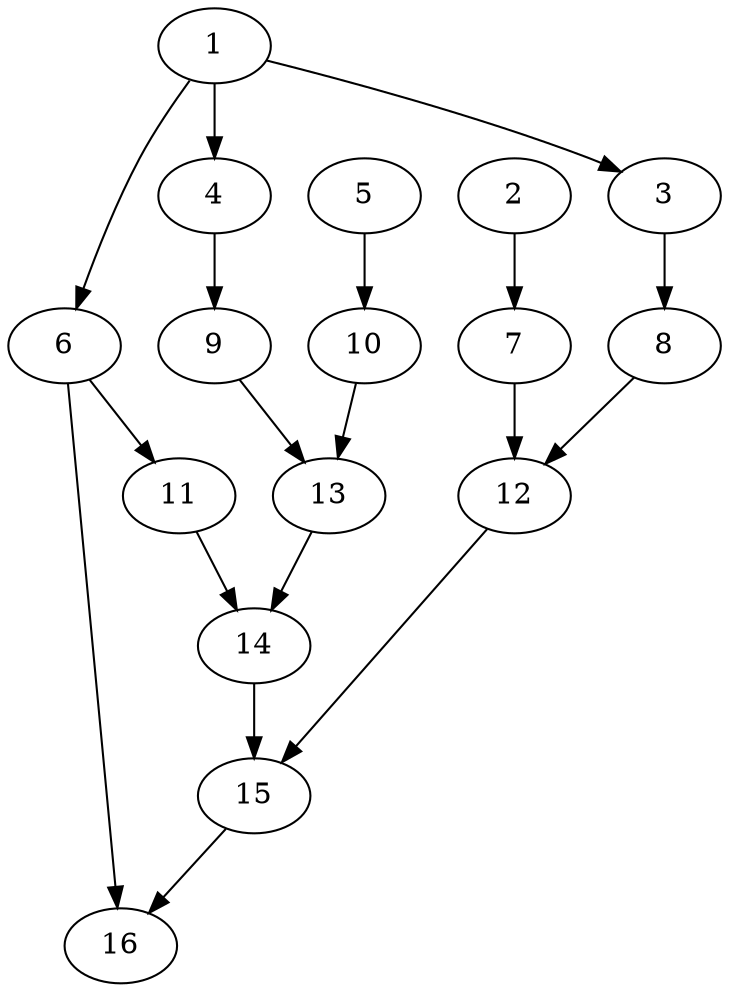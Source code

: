 strict digraph  {
1;
3;
4;
6;
2;
7;
8;
9;
5;
10;
11;
16;
12;
13;
14;
15;
1 -> 3;
1 -> 4;
1 -> 6;
3 -> 8;
4 -> 9;
6 -> 11;
6 -> 16;
2 -> 7;
7 -> 12;
8 -> 12;
9 -> 13;
5 -> 10;
10 -> 13;
11 -> 14;
12 -> 15;
13 -> 14;
14 -> 15;
15 -> 16;
}
